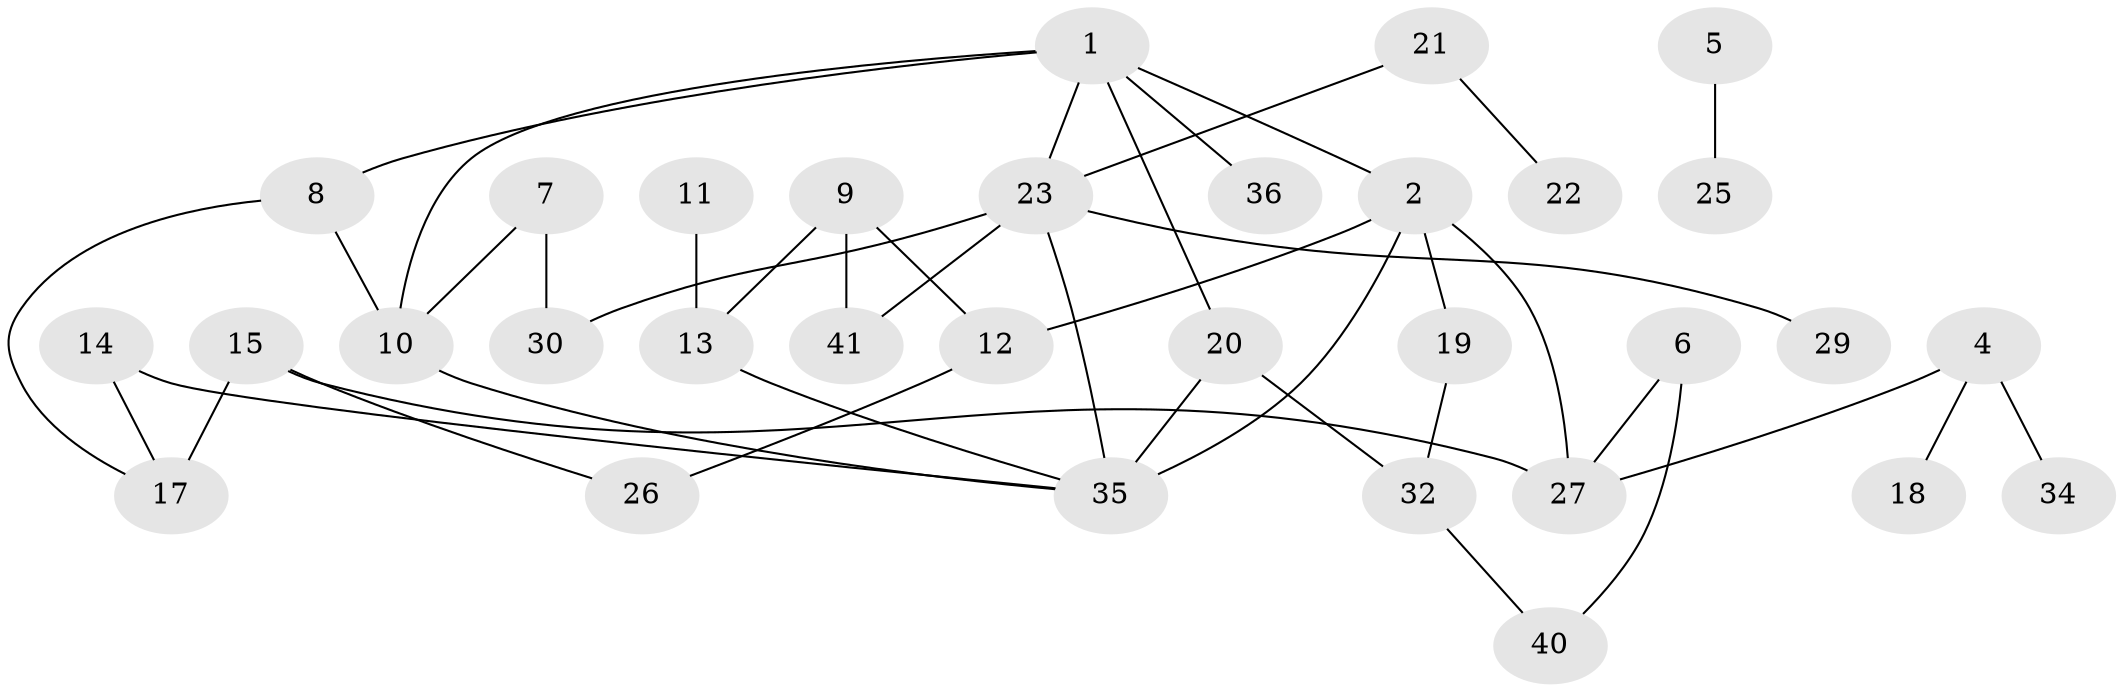 // original degree distribution, {2: 0.36585365853658536, 1: 0.25609756097560976, 3: 0.18292682926829268, 5: 0.04878048780487805, 4: 0.07317073170731707, 0: 0.07317073170731707}
// Generated by graph-tools (version 1.1) at 2025/33/03/09/25 02:33:49]
// undirected, 32 vertices, 42 edges
graph export_dot {
graph [start="1"]
  node [color=gray90,style=filled];
  1;
  2;
  4;
  5;
  6;
  7;
  8;
  9;
  10;
  11;
  12;
  13;
  14;
  15;
  17;
  18;
  19;
  20;
  21;
  22;
  23;
  25;
  26;
  27;
  29;
  30;
  32;
  34;
  35;
  36;
  40;
  41;
  1 -- 2 [weight=1.0];
  1 -- 8 [weight=1.0];
  1 -- 10 [weight=1.0];
  1 -- 20 [weight=1.0];
  1 -- 23 [weight=1.0];
  1 -- 36 [weight=1.0];
  2 -- 12 [weight=1.0];
  2 -- 19 [weight=1.0];
  2 -- 27 [weight=1.0];
  2 -- 35 [weight=1.0];
  4 -- 18 [weight=1.0];
  4 -- 27 [weight=1.0];
  4 -- 34 [weight=1.0];
  5 -- 25 [weight=1.0];
  6 -- 27 [weight=1.0];
  6 -- 40 [weight=1.0];
  7 -- 10 [weight=1.0];
  7 -- 30 [weight=1.0];
  8 -- 10 [weight=1.0];
  8 -- 17 [weight=1.0];
  9 -- 12 [weight=1.0];
  9 -- 13 [weight=1.0];
  9 -- 41 [weight=1.0];
  10 -- 35 [weight=1.0];
  11 -- 13 [weight=1.0];
  12 -- 26 [weight=1.0];
  13 -- 35 [weight=1.0];
  14 -- 17 [weight=1.0];
  14 -- 35 [weight=1.0];
  15 -- 17 [weight=2.0];
  15 -- 26 [weight=1.0];
  15 -- 27 [weight=1.0];
  19 -- 32 [weight=1.0];
  20 -- 32 [weight=1.0];
  20 -- 35 [weight=1.0];
  21 -- 22 [weight=1.0];
  21 -- 23 [weight=1.0];
  23 -- 29 [weight=1.0];
  23 -- 30 [weight=1.0];
  23 -- 35 [weight=2.0];
  23 -- 41 [weight=1.0];
  32 -- 40 [weight=1.0];
}
